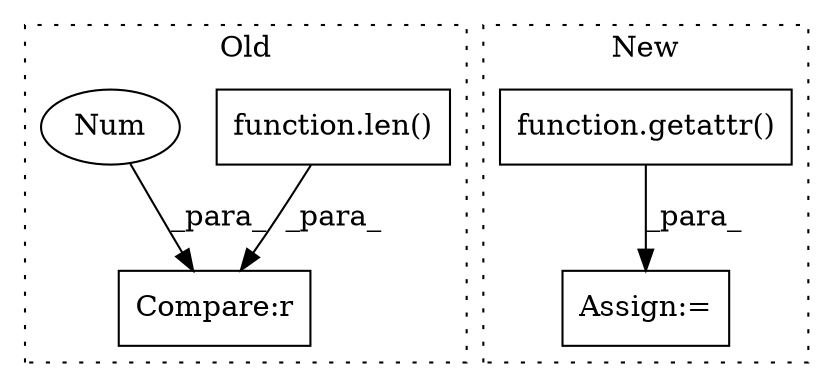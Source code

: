 digraph G {
subgraph cluster0 {
1 [label="function.len()" a="75" s="3330,3360" l="4,1" shape="box"];
4 [label="Compare:r" a="40" s="3330" l="35" shape="box"];
5 [label="Num" a="76" s="3364" l="1" shape="ellipse"];
label = "Old";
style="dotted";
}
subgraph cluster1 {
2 [label="function.getattr()" a="75" s="2598,2628" l="8,1" shape="box"];
3 [label="Assign:=" a="68" s="2595" l="3" shape="box"];
label = "New";
style="dotted";
}
1 -> 4 [label="_para_"];
2 -> 3 [label="_para_"];
5 -> 4 [label="_para_"];
}